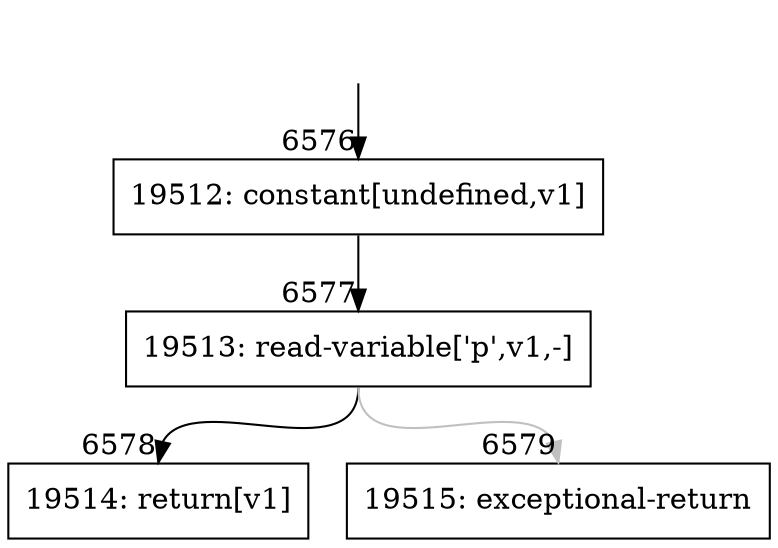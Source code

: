 digraph {
rankdir="TD"
BB_entry406[shape=none,label=""];
BB_entry406 -> BB6576 [tailport=s, headport=n, headlabel="    6576"]
BB6576 [shape=record label="{19512: constant[undefined,v1]}" ] 
BB6576 -> BB6577 [tailport=s, headport=n, headlabel="      6577"]
BB6577 [shape=record label="{19513: read-variable['p',v1,-]}" ] 
BB6577 -> BB6578 [tailport=s, headport=n, headlabel="      6578"]
BB6577 -> BB6579 [tailport=s, headport=n, color=gray, headlabel="      6579"]
BB6578 [shape=record label="{19514: return[v1]}" ] 
BB6579 [shape=record label="{19515: exceptional-return}" ] 
}
